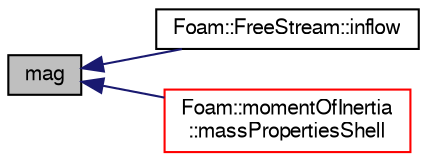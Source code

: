 digraph "mag"
{
  bgcolor="transparent";
  edge [fontname="FreeSans",fontsize="10",labelfontname="FreeSans",labelfontsize="10"];
  node [fontname="FreeSans",fontsize="10",shape=record];
  rankdir="LR";
  Node66 [label="mag",height=0.2,width=0.4,color="black", fillcolor="grey75", style="filled", fontcolor="black"];
  Node66 -> Node67 [dir="back",color="midnightblue",fontsize="10",style="solid",fontname="FreeSans"];
  Node67 [label="Foam::FreeStream::inflow",height=0.2,width=0.4,color="black",URL="$a23718.html#a84e6a7b742df4fcb240fff3040770a0b",tooltip="Introduce particles. "];
  Node66 -> Node68 [dir="back",color="midnightblue",fontsize="10",style="solid",fontname="FreeSans"];
  Node68 [label="Foam::momentOfInertia\l::massPropertiesShell",height=0.2,width=0.4,color="red",URL="$a25142.html#aafe9f3727d4e49838b77e92c2ee567e7"];
}
